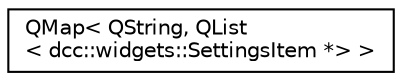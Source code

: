 digraph "类继承关系图"
{
  edge [fontname="Helvetica",fontsize="10",labelfontname="Helvetica",labelfontsize="10"];
  node [fontname="Helvetica",fontsize="10",shape=record];
  rankdir="LR";
  Node0 [label="QMap\< QString, QList\l\< dcc::widgets::SettingsItem *\> \>",height=0.2,width=0.4,color="black", fillcolor="white", style="filled",URL="$class_q_map.html"];
}
